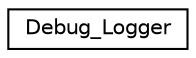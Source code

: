 digraph "Graphical Class Hierarchy"
{
  edge [fontname="Helvetica",fontsize="10",labelfontname="Helvetica",labelfontsize="10"];
  node [fontname="Helvetica",fontsize="10",shape=record];
  rankdir="LR";
  Node1 [label="Debug_Logger",height=0.2,width=0.4,color="black", fillcolor="white", style="filled",URL="$classDebug__Logger.html"];
}
